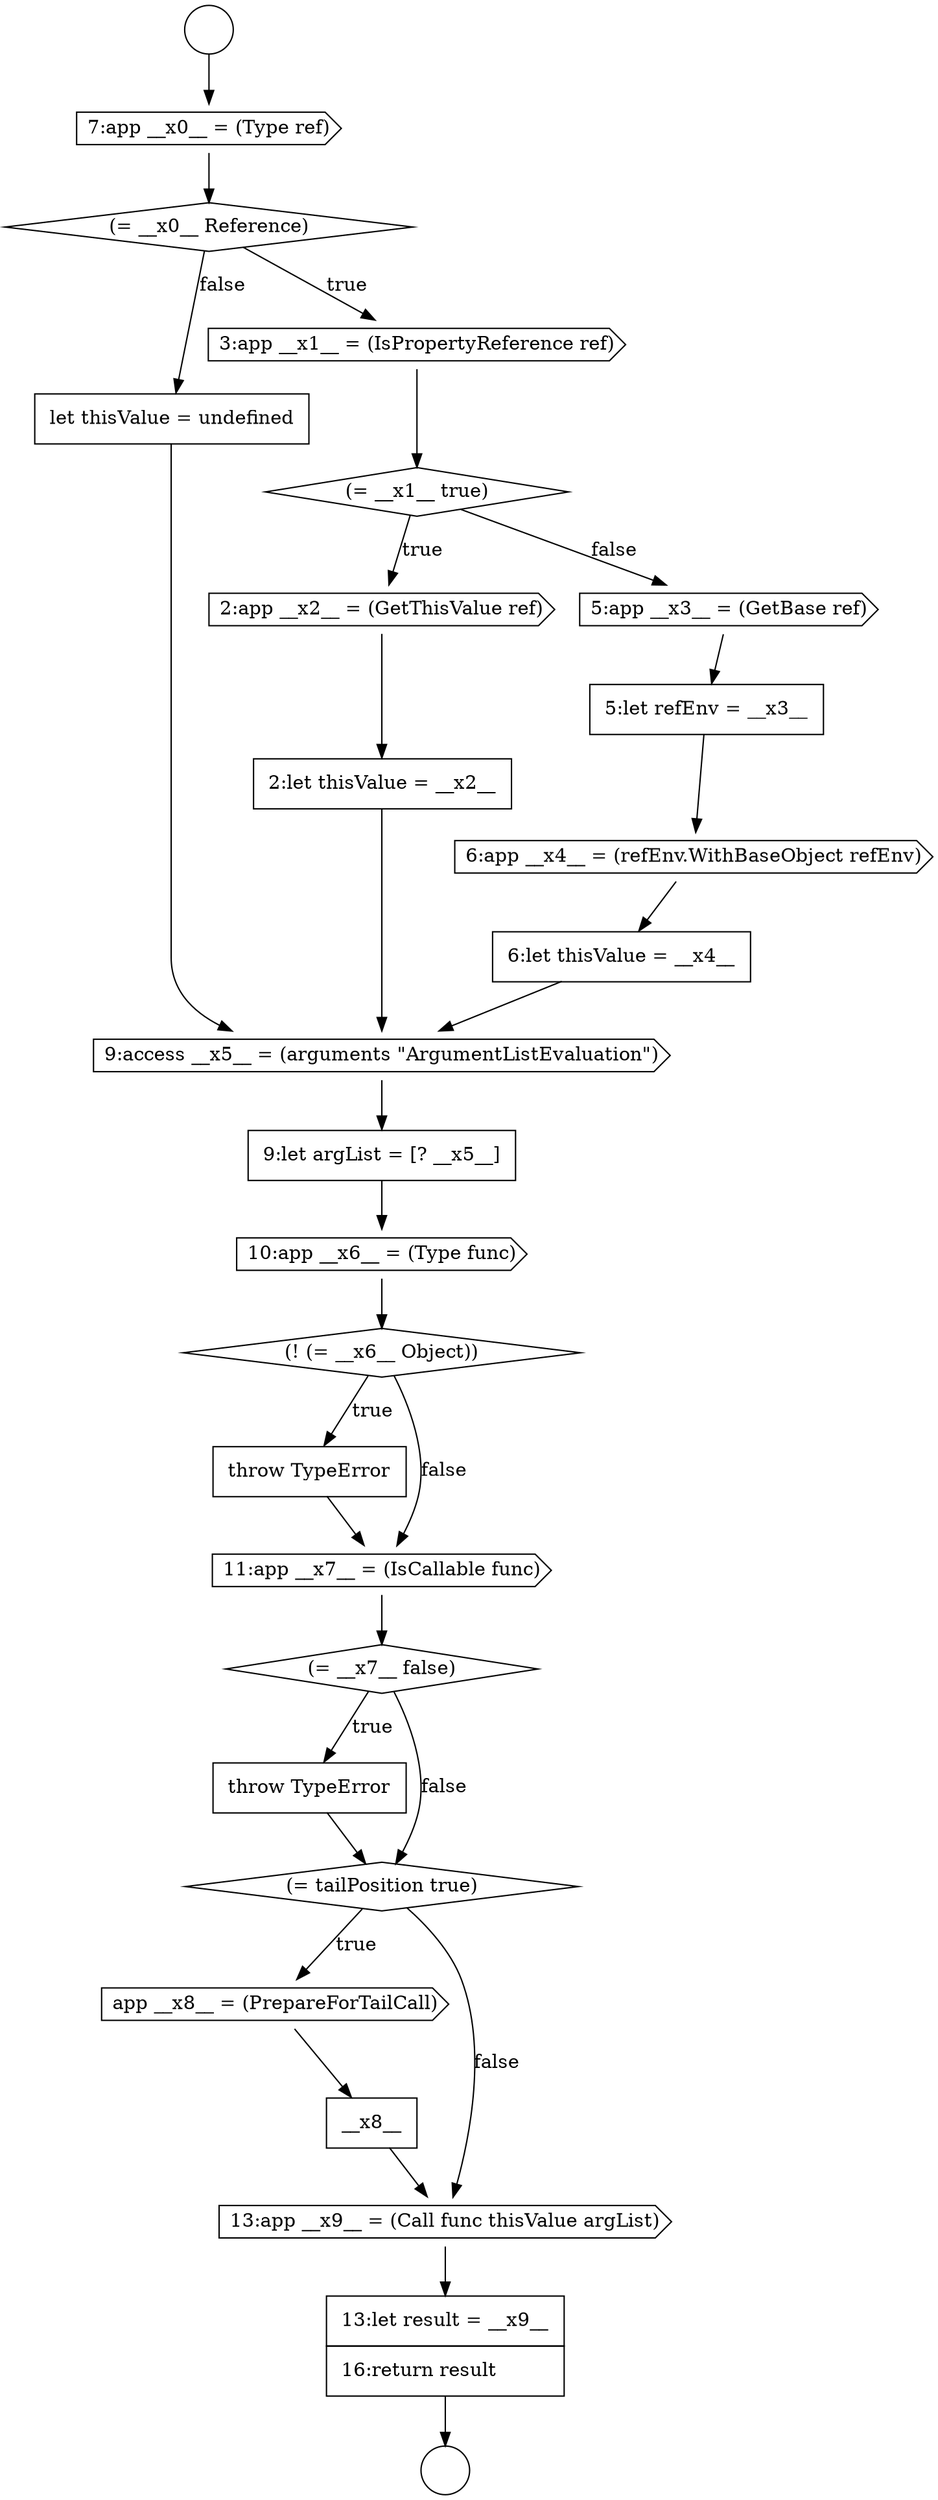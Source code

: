 digraph {
  node0 [shape=circle label=" " color="black" fillcolor="white" style=filled]
  node5 [shape=diamond, label=<<font color="black">(= __x1__ true)</font>> color="black" fillcolor="white" style=filled]
  node10 [shape=cds, label=<<font color="black">6:app __x4__ = (refEnv.WithBaseObject refEnv)</font>> color="black" fillcolor="white" style=filled]
  node14 [shape=none, margin=0, label=<<font color="black">
    <table border="0" cellborder="1" cellspacing="0" cellpadding="10">
      <tr><td align="left">9:let argList = [? __x5__]</td></tr>
    </table>
  </font>> color="black" fillcolor="white" style=filled]
  node20 [shape=none, margin=0, label=<<font color="black">
    <table border="0" cellborder="1" cellspacing="0" cellpadding="10">
      <tr><td align="left">throw TypeError</td></tr>
    </table>
  </font>> color="black" fillcolor="white" style=filled]
  node1 [shape=circle label=" " color="black" fillcolor="white" style=filled]
  node6 [shape=cds, label=<<font color="black">2:app __x2__ = (GetThisValue ref)</font>> color="black" fillcolor="white" style=filled]
  node21 [shape=diamond, label=<<font color="black">(= tailPosition true)</font>> color="black" fillcolor="white" style=filled]
  node9 [shape=none, margin=0, label=<<font color="black">
    <table border="0" cellborder="1" cellspacing="0" cellpadding="10">
      <tr><td align="left">5:let refEnv = __x3__</td></tr>
    </table>
  </font>> color="black" fillcolor="white" style=filled]
  node13 [shape=cds, label=<<font color="black">9:access __x5__ = (arguments &quot;ArgumentListEvaluation&quot;)</font>> color="black" fillcolor="white" style=filled]
  node2 [shape=cds, label=<<font color="black">7:app __x0__ = (Type ref)</font>> color="black" fillcolor="white" style=filled]
  node17 [shape=none, margin=0, label=<<font color="black">
    <table border="0" cellborder="1" cellspacing="0" cellpadding="10">
      <tr><td align="left">throw TypeError</td></tr>
    </table>
  </font>> color="black" fillcolor="white" style=filled]
  node22 [shape=cds, label=<<font color="black">app __x8__ = (PrepareForTailCall)</font>> color="black" fillcolor="white" style=filled]
  node12 [shape=none, margin=0, label=<<font color="black">
    <table border="0" cellborder="1" cellspacing="0" cellpadding="10">
      <tr><td align="left">let thisValue = undefined</td></tr>
    </table>
  </font>> color="black" fillcolor="white" style=filled]
  node7 [shape=none, margin=0, label=<<font color="black">
    <table border="0" cellborder="1" cellspacing="0" cellpadding="10">
      <tr><td align="left">2:let thisValue = __x2__</td></tr>
    </table>
  </font>> color="black" fillcolor="white" style=filled]
  node3 [shape=diamond, label=<<font color="black">(= __x0__ Reference)</font>> color="black" fillcolor="white" style=filled]
  node18 [shape=cds, label=<<font color="black">11:app __x7__ = (IsCallable func)</font>> color="black" fillcolor="white" style=filled]
  node16 [shape=diamond, label=<<font color="black">(! (= __x6__ Object))</font>> color="black" fillcolor="white" style=filled]
  node11 [shape=none, margin=0, label=<<font color="black">
    <table border="0" cellborder="1" cellspacing="0" cellpadding="10">
      <tr><td align="left">6:let thisValue = __x4__</td></tr>
    </table>
  </font>> color="black" fillcolor="white" style=filled]
  node23 [shape=none, margin=0, label=<<font color="black">
    <table border="0" cellborder="1" cellspacing="0" cellpadding="10">
      <tr><td align="left">__x8__</td></tr>
    </table>
  </font>> color="black" fillcolor="white" style=filled]
  node8 [shape=cds, label=<<font color="black">5:app __x3__ = (GetBase ref)</font>> color="black" fillcolor="white" style=filled]
  node19 [shape=diamond, label=<<font color="black">(= __x7__ false)</font>> color="black" fillcolor="white" style=filled]
  node4 [shape=cds, label=<<font color="black">3:app __x1__ = (IsPropertyReference ref)</font>> color="black" fillcolor="white" style=filled]
  node15 [shape=cds, label=<<font color="black">10:app __x6__ = (Type func)</font>> color="black" fillcolor="white" style=filled]
  node24 [shape=cds, label=<<font color="black">13:app __x9__ = (Call func thisValue argList)</font>> color="black" fillcolor="white" style=filled]
  node25 [shape=none, margin=0, label=<<font color="black">
    <table border="0" cellborder="1" cellspacing="0" cellpadding="10">
      <tr><td align="left">13:let result = __x9__</td></tr>
      <tr><td align="left">16:return result</td></tr>
    </table>
  </font>> color="black" fillcolor="white" style=filled]
  node18 -> node19 [ color="black"]
  node13 -> node14 [ color="black"]
  node12 -> node13 [ color="black"]
  node21 -> node22 [label=<<font color="black">true</font>> color="black"]
  node21 -> node24 [label=<<font color="black">false</font>> color="black"]
  node4 -> node5 [ color="black"]
  node8 -> node9 [ color="black"]
  node5 -> node6 [label=<<font color="black">true</font>> color="black"]
  node5 -> node8 [label=<<font color="black">false</font>> color="black"]
  node17 -> node18 [ color="black"]
  node2 -> node3 [ color="black"]
  node15 -> node16 [ color="black"]
  node0 -> node2 [ color="black"]
  node19 -> node20 [label=<<font color="black">true</font>> color="black"]
  node19 -> node21 [label=<<font color="black">false</font>> color="black"]
  node3 -> node4 [label=<<font color="black">true</font>> color="black"]
  node3 -> node12 [label=<<font color="black">false</font>> color="black"]
  node7 -> node13 [ color="black"]
  node22 -> node23 [ color="black"]
  node6 -> node7 [ color="black"]
  node9 -> node10 [ color="black"]
  node11 -> node13 [ color="black"]
  node23 -> node24 [ color="black"]
  node14 -> node15 [ color="black"]
  node10 -> node11 [ color="black"]
  node16 -> node17 [label=<<font color="black">true</font>> color="black"]
  node16 -> node18 [label=<<font color="black">false</font>> color="black"]
  node25 -> node1 [ color="black"]
  node20 -> node21 [ color="black"]
  node24 -> node25 [ color="black"]
}
